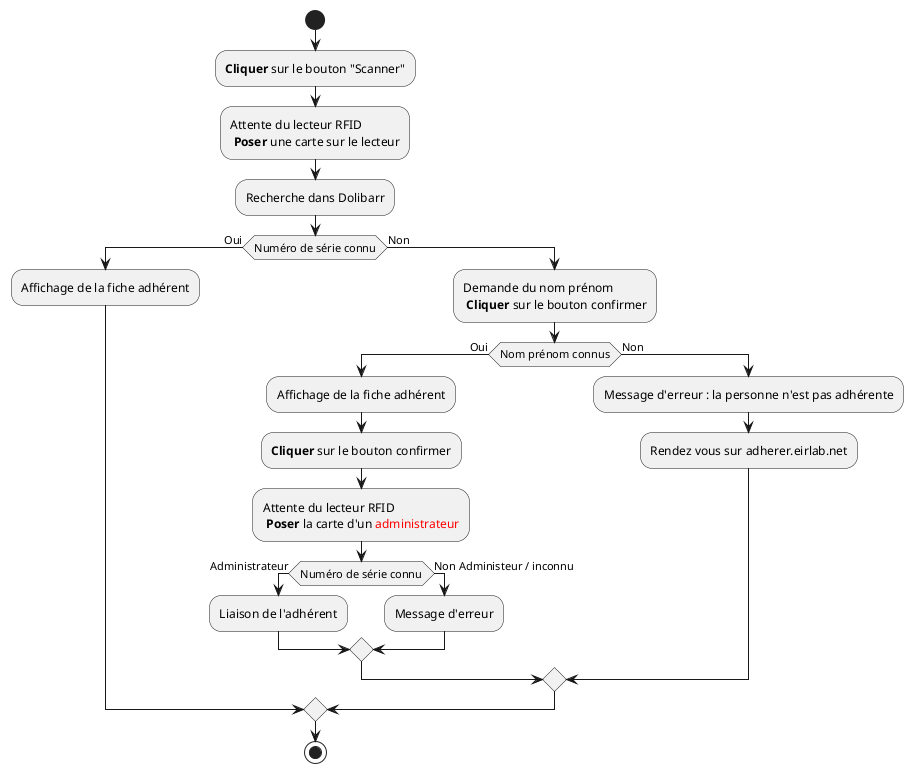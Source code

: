 @startuml
'https://plantuml.com/activity-diagram-beta

start
:**Cliquer** sur le bouton "Scanner";
:Attente du lecteur RFID\n **Poser** une carte sur le lecteur;
:Recherche dans Dolibarr;
if (Numéro de série connu) then (Oui)
  :Affichage de la fiche adhérent;
else (Non)
  :Demande du nom prénom \n **Cliquer** sur le bouton confirmer;
  if (Nom prénom connus) then (Oui)
    :Affichage de la fiche adhérent;
    :**Cliquer** sur le bouton confirmer;
    :Attente du lecteur RFID \n **Poser** la carte d'un <color red>administrateur</color>;
    if (Numéro de série connu) then (Administrateur)
    :Liaison de l'adhérent;
    else(Non Administeur / inconnu)
    :Message d'erreur;
    endif;
  else (Non)
    :Message d'erreur : la personne n'est pas adhérente;
    :Rendez vous sur adherer.eirlab.net;
  endif;
endif
stop
@enduml
